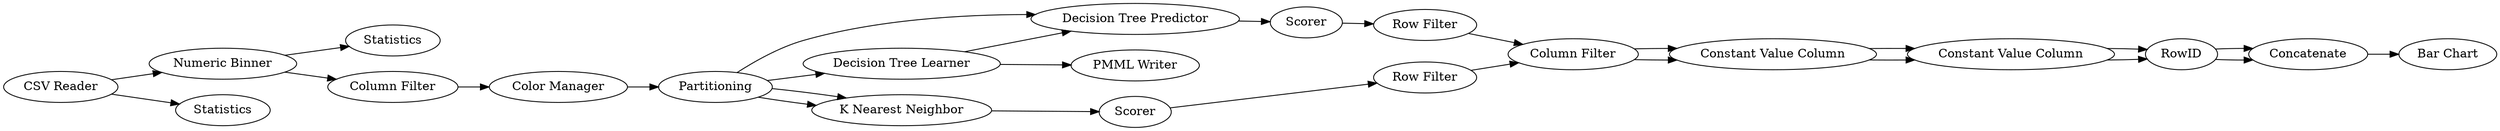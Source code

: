 digraph {
	1 [label="CSV Reader"]
	4 [label="Numeric Binner"]
	5 [label=Statistics]
	6 [label=Statistics]
	7 [label="Column Filter"]
	8 [label="Color Manager"]
	9 [label=Partitioning]
	10 [label="Decision Tree Learner"]
	11 [label="Decision Tree Predictor"]
	21 [label=Scorer]
	22 [label="PMML Writer"]
	30 [label="K Nearest Neighbor"]
	31 [label=Scorer]
	300 [label=Concatenate]
	32 [label="Row Filter"]
	290 [label="Constant Value Column"]
	292 [label="Constant Value Column"]
	293 [label=RowID]
	294 [label="Column Filter"]
	290 [label="Constant Value Column"]
	292 [label="Constant Value Column"]
	293 [label=RowID]
	294 [label="Column Filter"]
	303 [label="Row Filter"]
	305 [label="Bar Chart"]
	32 -> 294
	290 -> 292
	292 -> 293
	294 -> 290
	290 -> 292
	292 -> 293
	294 -> 290
	303 -> 294
	1 -> 5
	1 -> 4
	4 -> 6
	4 -> 7
	7 -> 8
	8 -> 9
	9 -> 11
	9 -> 10
	9 -> 30
	9 -> 30
	10 -> 11
	10 -> 22
	11 -> 21
	21 -> 32
	30 -> 31
	31 -> 303
	300 -> 305
	293 -> 300
	293 -> 300
	rankdir=LR
}
